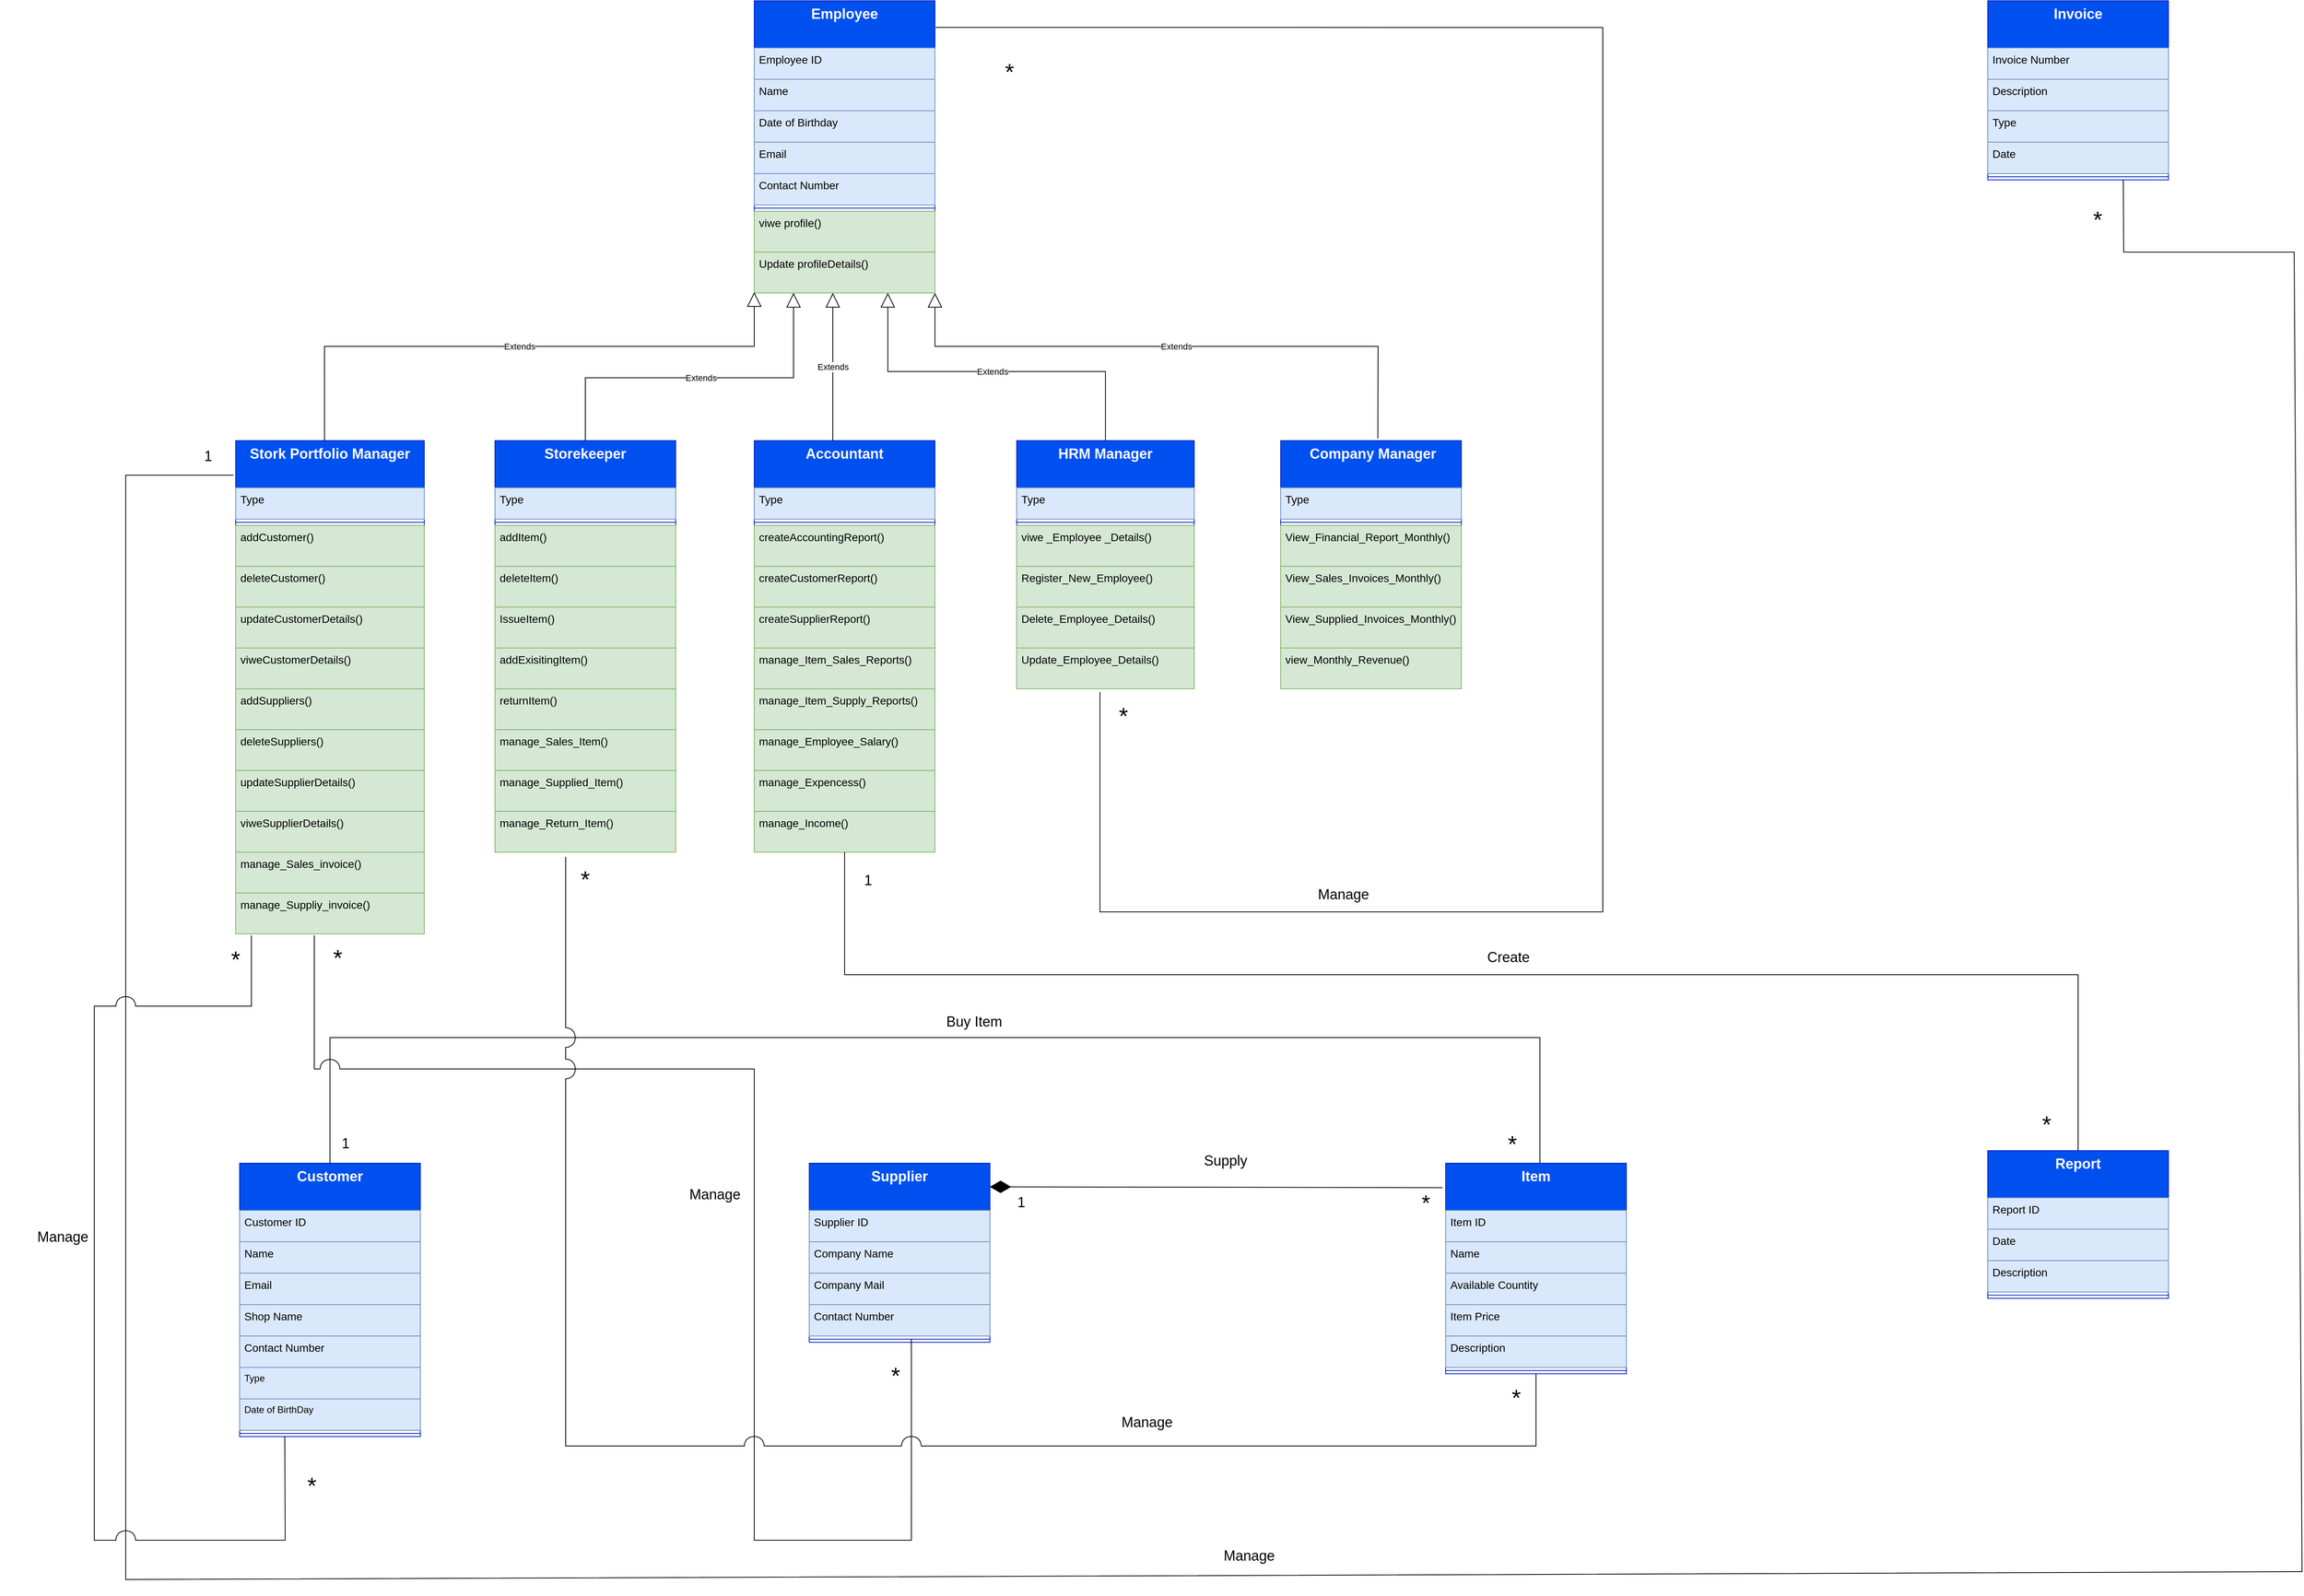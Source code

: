 <mxfile version="21.8.2" type="device">
  <diagram id="C5RBs43oDa-KdzZeNtuy" name="Page-1">
    <mxGraphModel dx="2534" dy="484" grid="1" gridSize="10" guides="1" tooltips="1" connect="1" arrows="1" fold="1" page="1" pageScale="1" pageWidth="827" pageHeight="1169" math="0" shadow="0">
      <root>
        <mxCell id="WIyWlLk6GJQsqaUBKTNV-0" />
        <mxCell id="WIyWlLk6GJQsqaUBKTNV-1" parent="WIyWlLk6GJQsqaUBKTNV-0" />
        <mxCell id="eBobTmxXLlYpA4NwHMxa-180" value="" style="group" vertex="1" connectable="0" parent="WIyWlLk6GJQsqaUBKTNV-1">
          <mxGeometry x="-880" y="80" width="2930" height="2030" as="geometry" />
        </mxCell>
        <mxCell id="eBobTmxXLlYpA4NwHMxa-0" value="&lt;font style=&quot;font-size: 18px;&quot;&gt;Employee&lt;/font&gt;" style="swimlane;fontStyle=1;align=center;verticalAlign=top;childLayout=stackLayout;horizontal=1;startSize=60;horizontalStack=0;resizeParent=1;resizeParentMax=0;resizeLast=0;collapsible=1;marginBottom=0;whiteSpace=wrap;html=1;fillColor=#0050ef;strokeColor=#001DBC;fontColor=#ffffff;" vertex="1" parent="eBobTmxXLlYpA4NwHMxa-180">
          <mxGeometry x="960" width="230" height="372" as="geometry" />
        </mxCell>
        <mxCell id="eBobTmxXLlYpA4NwHMxa-4" value="&lt;font style=&quot;font-size: 14px;&quot;&gt;Employee ID&lt;/font&gt;" style="text;strokeColor=#6c8ebf;fillColor=#dae8fc;align=left;verticalAlign=top;spacingLeft=4;spacingRight=4;overflow=hidden;rotatable=0;points=[[0,0.5],[1,0.5]];portConstraint=eastwest;whiteSpace=wrap;html=1;" vertex="1" parent="eBobTmxXLlYpA4NwHMxa-0">
          <mxGeometry y="60" width="230" height="40" as="geometry" />
        </mxCell>
        <mxCell id="eBobTmxXLlYpA4NwHMxa-1" value="&lt;font style=&quot;font-size: 14px;&quot;&gt;Name&lt;/font&gt;" style="text;strokeColor=#6c8ebf;fillColor=#dae8fc;align=left;verticalAlign=top;spacingLeft=4;spacingRight=4;overflow=hidden;rotatable=0;points=[[0,0.5],[1,0.5]];portConstraint=eastwest;whiteSpace=wrap;html=1;" vertex="1" parent="eBobTmxXLlYpA4NwHMxa-0">
          <mxGeometry y="100" width="230" height="40" as="geometry" />
        </mxCell>
        <mxCell id="eBobTmxXLlYpA4NwHMxa-6" value="&lt;font style=&quot;font-size: 14px;&quot;&gt;Date of Birthday&lt;/font&gt;" style="text;strokeColor=#6c8ebf;fillColor=#dae8fc;align=left;verticalAlign=top;spacingLeft=4;spacingRight=4;overflow=hidden;rotatable=0;points=[[0,0.5],[1,0.5]];portConstraint=eastwest;whiteSpace=wrap;html=1;" vertex="1" parent="eBobTmxXLlYpA4NwHMxa-0">
          <mxGeometry y="140" width="230" height="40" as="geometry" />
        </mxCell>
        <mxCell id="eBobTmxXLlYpA4NwHMxa-5" value="&lt;font style=&quot;font-size: 14px;&quot;&gt;Email&lt;/font&gt;" style="text;strokeColor=#6c8ebf;fillColor=#dae8fc;align=left;verticalAlign=top;spacingLeft=4;spacingRight=4;overflow=hidden;rotatable=0;points=[[0,0.5],[1,0.5]];portConstraint=eastwest;whiteSpace=wrap;html=1;" vertex="1" parent="eBobTmxXLlYpA4NwHMxa-0">
          <mxGeometry y="180" width="230" height="40" as="geometry" />
        </mxCell>
        <mxCell id="eBobTmxXLlYpA4NwHMxa-7" value="&lt;font style=&quot;font-size: 14px;&quot;&gt;Contact Number&lt;/font&gt;" style="text;strokeColor=#6c8ebf;fillColor=#dae8fc;align=left;verticalAlign=top;spacingLeft=4;spacingRight=4;overflow=hidden;rotatable=0;points=[[0,0.5],[1,0.5]];portConstraint=eastwest;whiteSpace=wrap;html=1;" vertex="1" parent="eBobTmxXLlYpA4NwHMxa-0">
          <mxGeometry y="220" width="230" height="40" as="geometry" />
        </mxCell>
        <mxCell id="eBobTmxXLlYpA4NwHMxa-2" value="" style="line;strokeWidth=1;fillColor=none;align=left;verticalAlign=middle;spacingTop=-1;spacingLeft=3;spacingRight=3;rotatable=0;labelPosition=right;points=[];portConstraint=eastwest;strokeColor=inherit;" vertex="1" parent="eBobTmxXLlYpA4NwHMxa-0">
          <mxGeometry y="260" width="230" height="8" as="geometry" />
        </mxCell>
        <mxCell id="eBobTmxXLlYpA4NwHMxa-3" value="&lt;span style=&quot;font-size: 14px;&quot;&gt;viwe profile()&lt;/span&gt;" style="text;strokeColor=#82b366;fillColor=#d5e8d4;align=left;verticalAlign=top;spacingLeft=4;spacingRight=4;overflow=hidden;rotatable=0;points=[[0,0.5],[1,0.5]];portConstraint=eastwest;whiteSpace=wrap;html=1;" vertex="1" parent="eBobTmxXLlYpA4NwHMxa-0">
          <mxGeometry y="268" width="230" height="52" as="geometry" />
        </mxCell>
        <mxCell id="eBobTmxXLlYpA4NwHMxa-51" value="&lt;font style=&quot;font-size: 14px;&quot;&gt;Update profileDetails()&lt;/font&gt;" style="text;strokeColor=#82b366;fillColor=#d5e8d4;align=left;verticalAlign=top;spacingLeft=4;spacingRight=4;overflow=hidden;rotatable=0;points=[[0,0.5],[1,0.5]];portConstraint=eastwest;whiteSpace=wrap;html=1;" vertex="1" parent="eBobTmxXLlYpA4NwHMxa-0">
          <mxGeometry y="320" width="230" height="52" as="geometry" />
        </mxCell>
        <mxCell id="eBobTmxXLlYpA4NwHMxa-10" value="&lt;font style=&quot;font-size: 18px;&quot;&gt;HRM Manager&lt;/font&gt;" style="swimlane;fontStyle=1;align=center;verticalAlign=top;childLayout=stackLayout;horizontal=1;startSize=60;horizontalStack=0;resizeParent=1;resizeParentMax=0;resizeLast=0;collapsible=1;marginBottom=0;whiteSpace=wrap;html=1;fillColor=#0050ef;strokeColor=#001DBC;fontColor=#ffffff;" vertex="1" parent="eBobTmxXLlYpA4NwHMxa-180">
          <mxGeometry x="1294" y="560" width="226" height="316" as="geometry" />
        </mxCell>
        <mxCell id="eBobTmxXLlYpA4NwHMxa-15" value="&lt;font style=&quot;font-size: 14px;&quot;&gt;Type&lt;/font&gt;" style="text;strokeColor=#6c8ebf;fillColor=#dae8fc;align=left;verticalAlign=top;spacingLeft=4;spacingRight=4;overflow=hidden;rotatable=0;points=[[0,0.5],[1,0.5]];portConstraint=eastwest;whiteSpace=wrap;html=1;" vertex="1" parent="eBobTmxXLlYpA4NwHMxa-10">
          <mxGeometry y="60" width="226" height="40" as="geometry" />
        </mxCell>
        <mxCell id="eBobTmxXLlYpA4NwHMxa-16" value="" style="line;strokeWidth=1;fillColor=none;align=left;verticalAlign=middle;spacingTop=-1;spacingLeft=3;spacingRight=3;rotatable=0;labelPosition=right;points=[];portConstraint=eastwest;strokeColor=inherit;" vertex="1" parent="eBobTmxXLlYpA4NwHMxa-10">
          <mxGeometry y="100" width="226" height="8" as="geometry" />
        </mxCell>
        <mxCell id="eBobTmxXLlYpA4NwHMxa-17" value="&lt;font style=&quot;font-size: 14px;&quot;&gt;viwe _Employee _Details()&lt;/font&gt;" style="text;strokeColor=#82b366;fillColor=#d5e8d4;align=left;verticalAlign=top;spacingLeft=4;spacingRight=4;overflow=hidden;rotatable=0;points=[[0,0.5],[1,0.5]];portConstraint=eastwest;whiteSpace=wrap;html=1;" vertex="1" parent="eBobTmxXLlYpA4NwHMxa-10">
          <mxGeometry y="108" width="226" height="52" as="geometry" />
        </mxCell>
        <mxCell id="eBobTmxXLlYpA4NwHMxa-82" value="&lt;font style=&quot;font-size: 14px;&quot;&gt;Register_New_Employee()&lt;/font&gt;" style="text;strokeColor=#82b366;fillColor=#d5e8d4;align=left;verticalAlign=top;spacingLeft=4;spacingRight=4;overflow=hidden;rotatable=0;points=[[0,0.5],[1,0.5]];portConstraint=eastwest;whiteSpace=wrap;html=1;" vertex="1" parent="eBobTmxXLlYpA4NwHMxa-10">
          <mxGeometry y="160" width="226" height="52" as="geometry" />
        </mxCell>
        <mxCell id="eBobTmxXLlYpA4NwHMxa-81" value="&lt;font style=&quot;font-size: 14px;&quot;&gt;Delete_Employee_Details()&lt;/font&gt;" style="text;strokeColor=#82b366;fillColor=#d5e8d4;align=left;verticalAlign=top;spacingLeft=4;spacingRight=4;overflow=hidden;rotatable=0;points=[[0,0.5],[1,0.5]];portConstraint=eastwest;whiteSpace=wrap;html=1;" vertex="1" parent="eBobTmxXLlYpA4NwHMxa-10">
          <mxGeometry y="212" width="226" height="52" as="geometry" />
        </mxCell>
        <mxCell id="eBobTmxXLlYpA4NwHMxa-80" value="&lt;font style=&quot;font-size: 14px;&quot;&gt;Update_Employee_Details()&lt;/font&gt;" style="text;strokeColor=#82b366;fillColor=#d5e8d4;align=left;verticalAlign=top;spacingLeft=4;spacingRight=4;overflow=hidden;rotatable=0;points=[[0,0.5],[1,0.5]];portConstraint=eastwest;whiteSpace=wrap;html=1;" vertex="1" parent="eBobTmxXLlYpA4NwHMxa-10">
          <mxGeometry y="264" width="226" height="52" as="geometry" />
        </mxCell>
        <mxCell id="eBobTmxXLlYpA4NwHMxa-18" value="&lt;font style=&quot;font-size: 18px;&quot;&gt;&amp;nbsp;Company Manager&lt;/font&gt;" style="swimlane;fontStyle=1;align=center;verticalAlign=top;childLayout=stackLayout;horizontal=1;startSize=60;horizontalStack=0;resizeParent=1;resizeParentMax=0;resizeLast=0;collapsible=1;marginBottom=0;whiteSpace=wrap;html=1;fillColor=#0050ef;strokeColor=#001DBC;fontColor=#ffffff;" vertex="1" parent="eBobTmxXLlYpA4NwHMxa-180">
          <mxGeometry x="1630" y="560" width="230" height="316" as="geometry" />
        </mxCell>
        <mxCell id="eBobTmxXLlYpA4NwHMxa-23" value="&lt;font style=&quot;font-size: 14px;&quot;&gt;Type&lt;/font&gt;" style="text;strokeColor=#6c8ebf;fillColor=#dae8fc;align=left;verticalAlign=top;spacingLeft=4;spacingRight=4;overflow=hidden;rotatable=0;points=[[0,0.5],[1,0.5]];portConstraint=eastwest;whiteSpace=wrap;html=1;" vertex="1" parent="eBobTmxXLlYpA4NwHMxa-18">
          <mxGeometry y="60" width="230" height="40" as="geometry" />
        </mxCell>
        <mxCell id="eBobTmxXLlYpA4NwHMxa-24" value="" style="line;strokeWidth=1;fillColor=none;align=left;verticalAlign=middle;spacingTop=-1;spacingLeft=3;spacingRight=3;rotatable=0;labelPosition=right;points=[];portConstraint=eastwest;strokeColor=inherit;" vertex="1" parent="eBobTmxXLlYpA4NwHMxa-18">
          <mxGeometry y="100" width="230" height="8" as="geometry" />
        </mxCell>
        <mxCell id="eBobTmxXLlYpA4NwHMxa-25" value="&lt;font style=&quot;font-size: 14px;&quot;&gt;View_Financial_Report_Monthly()&lt;/font&gt;" style="text;strokeColor=#82b366;fillColor=#d5e8d4;align=left;verticalAlign=top;spacingLeft=4;spacingRight=4;overflow=hidden;rotatable=0;points=[[0,0.5],[1,0.5]];portConstraint=eastwest;whiteSpace=wrap;html=1;" vertex="1" parent="eBobTmxXLlYpA4NwHMxa-18">
          <mxGeometry y="108" width="230" height="52" as="geometry" />
        </mxCell>
        <mxCell id="eBobTmxXLlYpA4NwHMxa-87" value="&lt;font style=&quot;font-size: 14px;&quot;&gt;View_Sales_Invoices_Monthly()&amp;nbsp;&lt;/font&gt;" style="text;strokeColor=#82b366;fillColor=#d5e8d4;align=left;verticalAlign=top;spacingLeft=4;spacingRight=4;overflow=hidden;rotatable=0;points=[[0,0.5],[1,0.5]];portConstraint=eastwest;whiteSpace=wrap;html=1;" vertex="1" parent="eBobTmxXLlYpA4NwHMxa-18">
          <mxGeometry y="160" width="230" height="52" as="geometry" />
        </mxCell>
        <mxCell id="eBobTmxXLlYpA4NwHMxa-86" value="&lt;font style=&quot;font-size: 14px;&quot;&gt;View_Supplied_Invoices_Monthly()&amp;nbsp;&lt;/font&gt;" style="text;strokeColor=#82b366;fillColor=#d5e8d4;align=left;verticalAlign=top;spacingLeft=4;spacingRight=4;overflow=hidden;rotatable=0;points=[[0,0.5],[1,0.5]];portConstraint=eastwest;whiteSpace=wrap;html=1;" vertex="1" parent="eBobTmxXLlYpA4NwHMxa-18">
          <mxGeometry y="212" width="230" height="52" as="geometry" />
        </mxCell>
        <mxCell id="eBobTmxXLlYpA4NwHMxa-85" value="&lt;font style=&quot;font-size: 14px;&quot;&gt;view_Monthly_Revenue()&lt;/font&gt;" style="text;strokeColor=#82b366;fillColor=#d5e8d4;align=left;verticalAlign=top;spacingLeft=4;spacingRight=4;overflow=hidden;rotatable=0;points=[[0,0.5],[1,0.5]];portConstraint=eastwest;whiteSpace=wrap;html=1;" vertex="1" parent="eBobTmxXLlYpA4NwHMxa-18">
          <mxGeometry y="264" width="230" height="52" as="geometry" />
        </mxCell>
        <mxCell id="eBobTmxXLlYpA4NwHMxa-26" value="&lt;font style=&quot;font-size: 18px;&quot;&gt;Storekeeper&lt;/font&gt;" style="swimlane;fontStyle=1;align=center;verticalAlign=top;childLayout=stackLayout;horizontal=1;startSize=60;horizontalStack=0;resizeParent=1;resizeParentMax=0;resizeLast=0;collapsible=1;marginBottom=0;whiteSpace=wrap;html=1;fillColor=#0050ef;strokeColor=#001DBC;fontColor=#ffffff;" vertex="1" parent="eBobTmxXLlYpA4NwHMxa-180">
          <mxGeometry x="630" y="560" width="230" height="524" as="geometry" />
        </mxCell>
        <mxCell id="eBobTmxXLlYpA4NwHMxa-31" value="&lt;font style=&quot;font-size: 14px;&quot;&gt;Type&lt;/font&gt;" style="text;strokeColor=#6c8ebf;fillColor=#dae8fc;align=left;verticalAlign=top;spacingLeft=4;spacingRight=4;overflow=hidden;rotatable=0;points=[[0,0.5],[1,0.5]];portConstraint=eastwest;whiteSpace=wrap;html=1;" vertex="1" parent="eBobTmxXLlYpA4NwHMxa-26">
          <mxGeometry y="60" width="230" height="40" as="geometry" />
        </mxCell>
        <mxCell id="eBobTmxXLlYpA4NwHMxa-32" value="" style="line;strokeWidth=1;fillColor=none;align=left;verticalAlign=middle;spacingTop=-1;spacingLeft=3;spacingRight=3;rotatable=0;labelPosition=right;points=[];portConstraint=eastwest;strokeColor=inherit;" vertex="1" parent="eBobTmxXLlYpA4NwHMxa-26">
          <mxGeometry y="100" width="230" height="8" as="geometry" />
        </mxCell>
        <mxCell id="eBobTmxXLlYpA4NwHMxa-33" value="&lt;font style=&quot;font-size: 14px;&quot;&gt;addItem()&lt;/font&gt;" style="text;strokeColor=#82b366;fillColor=#d5e8d4;align=left;verticalAlign=top;spacingLeft=4;spacingRight=4;overflow=hidden;rotatable=0;points=[[0,0.5],[1,0.5]];portConstraint=eastwest;whiteSpace=wrap;html=1;" vertex="1" parent="eBobTmxXLlYpA4NwHMxa-26">
          <mxGeometry y="108" width="230" height="52" as="geometry" />
        </mxCell>
        <mxCell id="eBobTmxXLlYpA4NwHMxa-75" value="&lt;font style=&quot;font-size: 14px;&quot;&gt;deleteItem()&lt;/font&gt;" style="text;strokeColor=#82b366;fillColor=#d5e8d4;align=left;verticalAlign=top;spacingLeft=4;spacingRight=4;overflow=hidden;rotatable=0;points=[[0,0.5],[1,0.5]];portConstraint=eastwest;whiteSpace=wrap;html=1;" vertex="1" parent="eBobTmxXLlYpA4NwHMxa-26">
          <mxGeometry y="160" width="230" height="52" as="geometry" />
        </mxCell>
        <mxCell id="eBobTmxXLlYpA4NwHMxa-74" value="&lt;font style=&quot;font-size: 14px;&quot;&gt;IssueItem()&lt;/font&gt;" style="text;strokeColor=#82b366;fillColor=#d5e8d4;align=left;verticalAlign=top;spacingLeft=4;spacingRight=4;overflow=hidden;rotatable=0;points=[[0,0.5],[1,0.5]];portConstraint=eastwest;whiteSpace=wrap;html=1;" vertex="1" parent="eBobTmxXLlYpA4NwHMxa-26">
          <mxGeometry y="212" width="230" height="52" as="geometry" />
        </mxCell>
        <mxCell id="eBobTmxXLlYpA4NwHMxa-73" value="&lt;font style=&quot;font-size: 14px;&quot;&gt;addExisitingItem()&lt;/font&gt;" style="text;strokeColor=#82b366;fillColor=#d5e8d4;align=left;verticalAlign=top;spacingLeft=4;spacingRight=4;overflow=hidden;rotatable=0;points=[[0,0.5],[1,0.5]];portConstraint=eastwest;whiteSpace=wrap;html=1;" vertex="1" parent="eBobTmxXLlYpA4NwHMxa-26">
          <mxGeometry y="264" width="230" height="52" as="geometry" />
        </mxCell>
        <mxCell id="eBobTmxXLlYpA4NwHMxa-72" value="&lt;font style=&quot;font-size: 14px;&quot;&gt;returnItem()&lt;/font&gt;" style="text;strokeColor=#82b366;fillColor=#d5e8d4;align=left;verticalAlign=top;spacingLeft=4;spacingRight=4;overflow=hidden;rotatable=0;points=[[0,0.5],[1,0.5]];portConstraint=eastwest;whiteSpace=wrap;html=1;" vertex="1" parent="eBobTmxXLlYpA4NwHMxa-26">
          <mxGeometry y="316" width="230" height="52" as="geometry" />
        </mxCell>
        <mxCell id="eBobTmxXLlYpA4NwHMxa-93" value="&lt;font style=&quot;font-size: 14px;&quot;&gt;manage_Sales_Item()&lt;/font&gt;" style="text;strokeColor=#82b366;fillColor=#d5e8d4;align=left;verticalAlign=top;spacingLeft=4;spacingRight=4;overflow=hidden;rotatable=0;points=[[0,0.5],[1,0.5]];portConstraint=eastwest;whiteSpace=wrap;html=1;" vertex="1" parent="eBobTmxXLlYpA4NwHMxa-26">
          <mxGeometry y="368" width="230" height="52" as="geometry" />
        </mxCell>
        <mxCell id="eBobTmxXLlYpA4NwHMxa-92" value="&lt;font style=&quot;font-size: 14px;&quot;&gt;manage_Supplied_Item()&lt;/font&gt;" style="text;strokeColor=#82b366;fillColor=#d5e8d4;align=left;verticalAlign=top;spacingLeft=4;spacingRight=4;overflow=hidden;rotatable=0;points=[[0,0.5],[1,0.5]];portConstraint=eastwest;whiteSpace=wrap;html=1;" vertex="1" parent="eBobTmxXLlYpA4NwHMxa-26">
          <mxGeometry y="420" width="230" height="52" as="geometry" />
        </mxCell>
        <mxCell id="eBobTmxXLlYpA4NwHMxa-91" value="&lt;font style=&quot;font-size: 14px;&quot;&gt;manage_Return_Item()&lt;/font&gt;" style="text;strokeColor=#82b366;fillColor=#d5e8d4;align=left;verticalAlign=top;spacingLeft=4;spacingRight=4;overflow=hidden;rotatable=0;points=[[0,0.5],[1,0.5]];portConstraint=eastwest;whiteSpace=wrap;html=1;" vertex="1" parent="eBobTmxXLlYpA4NwHMxa-26">
          <mxGeometry y="472" width="230" height="52" as="geometry" />
        </mxCell>
        <mxCell id="eBobTmxXLlYpA4NwHMxa-34" value="&lt;font style=&quot;font-size: 18px;&quot;&gt;Accountant&lt;/font&gt;" style="swimlane;fontStyle=1;align=center;verticalAlign=top;childLayout=stackLayout;horizontal=1;startSize=60;horizontalStack=0;resizeParent=1;resizeParentMax=0;resizeLast=0;collapsible=1;marginBottom=0;whiteSpace=wrap;html=1;fillColor=#0050ef;strokeColor=#001DBC;fontColor=#ffffff;" vertex="1" parent="eBobTmxXLlYpA4NwHMxa-180">
          <mxGeometry x="960" y="560" width="230" height="524" as="geometry" />
        </mxCell>
        <mxCell id="eBobTmxXLlYpA4NwHMxa-39" value="&lt;font style=&quot;font-size: 14px;&quot;&gt;Type&lt;/font&gt;" style="text;strokeColor=#6c8ebf;fillColor=#dae8fc;align=left;verticalAlign=top;spacingLeft=4;spacingRight=4;overflow=hidden;rotatable=0;points=[[0,0.5],[1,0.5]];portConstraint=eastwest;whiteSpace=wrap;html=1;" vertex="1" parent="eBobTmxXLlYpA4NwHMxa-34">
          <mxGeometry y="60" width="230" height="40" as="geometry" />
        </mxCell>
        <mxCell id="eBobTmxXLlYpA4NwHMxa-40" value="" style="line;strokeWidth=1;fillColor=none;align=left;verticalAlign=middle;spacingTop=-1;spacingLeft=3;spacingRight=3;rotatable=0;labelPosition=right;points=[];portConstraint=eastwest;strokeColor=inherit;" vertex="1" parent="eBobTmxXLlYpA4NwHMxa-34">
          <mxGeometry y="100" width="230" height="8" as="geometry" />
        </mxCell>
        <mxCell id="eBobTmxXLlYpA4NwHMxa-41" value="&lt;font style=&quot;font-size: 14px;&quot;&gt;createAccountingReport()&lt;/font&gt;" style="text;strokeColor=#82b366;fillColor=#d5e8d4;align=left;verticalAlign=top;spacingLeft=4;spacingRight=4;overflow=hidden;rotatable=0;points=[[0,0.5],[1,0.5]];portConstraint=eastwest;whiteSpace=wrap;html=1;" vertex="1" parent="eBobTmxXLlYpA4NwHMxa-34">
          <mxGeometry y="108" width="230" height="52" as="geometry" />
        </mxCell>
        <mxCell id="eBobTmxXLlYpA4NwHMxa-76" value="&lt;font style=&quot;font-size: 14px;&quot;&gt;createCustomerReport()&lt;/font&gt;" style="text;strokeColor=#82b366;fillColor=#d5e8d4;align=left;verticalAlign=top;spacingLeft=4;spacingRight=4;overflow=hidden;rotatable=0;points=[[0,0.5],[1,0.5]];portConstraint=eastwest;whiteSpace=wrap;html=1;" vertex="1" parent="eBobTmxXLlYpA4NwHMxa-34">
          <mxGeometry y="160" width="230" height="52" as="geometry" />
        </mxCell>
        <mxCell id="eBobTmxXLlYpA4NwHMxa-77" value="&lt;font style=&quot;font-size: 14px;&quot;&gt;createSupplierReport()&lt;/font&gt;" style="text;strokeColor=#82b366;fillColor=#d5e8d4;align=left;verticalAlign=top;spacingLeft=4;spacingRight=4;overflow=hidden;rotatable=0;points=[[0,0.5],[1,0.5]];portConstraint=eastwest;whiteSpace=wrap;html=1;" vertex="1" parent="eBobTmxXLlYpA4NwHMxa-34">
          <mxGeometry y="212" width="230" height="52" as="geometry" />
        </mxCell>
        <mxCell id="eBobTmxXLlYpA4NwHMxa-79" value="&lt;font style=&quot;font-size: 14px;&quot;&gt;manage_Item_Sales_Reports()&lt;/font&gt;" style="text;strokeColor=#82b366;fillColor=#d5e8d4;align=left;verticalAlign=top;spacingLeft=4;spacingRight=4;overflow=hidden;rotatable=0;points=[[0,0.5],[1,0.5]];portConstraint=eastwest;whiteSpace=wrap;html=1;" vertex="1" parent="eBobTmxXLlYpA4NwHMxa-34">
          <mxGeometry y="264" width="230" height="52" as="geometry" />
        </mxCell>
        <mxCell id="eBobTmxXLlYpA4NwHMxa-78" value="&lt;font style=&quot;font-size: 14px;&quot;&gt;manage_Item_Supply_Reports()&lt;/font&gt;" style="text;strokeColor=#82b366;fillColor=#d5e8d4;align=left;verticalAlign=top;spacingLeft=4;spacingRight=4;overflow=hidden;rotatable=0;points=[[0,0.5],[1,0.5]];portConstraint=eastwest;whiteSpace=wrap;html=1;" vertex="1" parent="eBobTmxXLlYpA4NwHMxa-34">
          <mxGeometry y="316" width="230" height="52" as="geometry" />
        </mxCell>
        <mxCell id="eBobTmxXLlYpA4NwHMxa-96" value="&lt;font style=&quot;font-size: 14px;&quot;&gt;manage_Employee_Salary()&lt;/font&gt;" style="text;strokeColor=#82b366;fillColor=#d5e8d4;align=left;verticalAlign=top;spacingLeft=4;spacingRight=4;overflow=hidden;rotatable=0;points=[[0,0.5],[1,0.5]];portConstraint=eastwest;whiteSpace=wrap;html=1;" vertex="1" parent="eBobTmxXLlYpA4NwHMxa-34">
          <mxGeometry y="368" width="230" height="52" as="geometry" />
        </mxCell>
        <mxCell id="eBobTmxXLlYpA4NwHMxa-95" value="&lt;font style=&quot;font-size: 14px;&quot;&gt;manage_Expencess()&lt;/font&gt;" style="text;strokeColor=#82b366;fillColor=#d5e8d4;align=left;verticalAlign=top;spacingLeft=4;spacingRight=4;overflow=hidden;rotatable=0;points=[[0,0.5],[1,0.5]];portConstraint=eastwest;whiteSpace=wrap;html=1;" vertex="1" parent="eBobTmxXLlYpA4NwHMxa-34">
          <mxGeometry y="420" width="230" height="52" as="geometry" />
        </mxCell>
        <mxCell id="eBobTmxXLlYpA4NwHMxa-94" value="&lt;font style=&quot;font-size: 14px;&quot;&gt;manage_Income()&lt;/font&gt;" style="text;strokeColor=#82b366;fillColor=#d5e8d4;align=left;verticalAlign=top;spacingLeft=4;spacingRight=4;overflow=hidden;rotatable=0;points=[[0,0.5],[1,0.5]];portConstraint=eastwest;whiteSpace=wrap;html=1;" vertex="1" parent="eBobTmxXLlYpA4NwHMxa-34">
          <mxGeometry y="472" width="230" height="52" as="geometry" />
        </mxCell>
        <mxCell id="eBobTmxXLlYpA4NwHMxa-42" value="&lt;font style=&quot;font-size: 18px;&quot;&gt;Stork Portfolio Manager&lt;/font&gt;" style="swimlane;fontStyle=1;align=center;verticalAlign=top;childLayout=stackLayout;horizontal=1;startSize=60;horizontalStack=0;resizeParent=1;resizeParentMax=0;resizeLast=0;collapsible=1;marginBottom=0;whiteSpace=wrap;html=1;fillColor=#0050ef;strokeColor=#001DBC;fontColor=#ffffff;" vertex="1" parent="eBobTmxXLlYpA4NwHMxa-180">
          <mxGeometry x="300" y="560" width="240" height="628" as="geometry" />
        </mxCell>
        <mxCell id="eBobTmxXLlYpA4NwHMxa-47" value="&lt;font style=&quot;font-size: 14px;&quot;&gt;Type&lt;/font&gt;" style="text;strokeColor=#6c8ebf;fillColor=#dae8fc;align=left;verticalAlign=top;spacingLeft=4;spacingRight=4;overflow=hidden;rotatable=0;points=[[0,0.5],[1,0.5]];portConstraint=eastwest;whiteSpace=wrap;html=1;" vertex="1" parent="eBobTmxXLlYpA4NwHMxa-42">
          <mxGeometry y="60" width="240" height="40" as="geometry" />
        </mxCell>
        <mxCell id="eBobTmxXLlYpA4NwHMxa-48" value="" style="line;strokeWidth=1;fillColor=none;align=left;verticalAlign=middle;spacingTop=-1;spacingLeft=3;spacingRight=3;rotatable=0;labelPosition=right;points=[];portConstraint=eastwest;strokeColor=inherit;" vertex="1" parent="eBobTmxXLlYpA4NwHMxa-42">
          <mxGeometry y="100" width="240" height="8" as="geometry" />
        </mxCell>
        <mxCell id="eBobTmxXLlYpA4NwHMxa-49" value="&lt;span style=&quot;font-size: 14px;&quot;&gt;addCustomer()&lt;/span&gt;" style="text;strokeColor=#82b366;fillColor=#d5e8d4;align=left;verticalAlign=top;spacingLeft=4;spacingRight=4;overflow=hidden;rotatable=0;points=[[0,0.5],[1,0.5]];portConstraint=eastwest;whiteSpace=wrap;html=1;" vertex="1" parent="eBobTmxXLlYpA4NwHMxa-42">
          <mxGeometry y="108" width="240" height="52" as="geometry" />
        </mxCell>
        <mxCell id="eBobTmxXLlYpA4NwHMxa-61" value="&lt;font style=&quot;font-size: 14px;&quot;&gt;deleteCustomer()&lt;/font&gt;" style="text;strokeColor=#82b366;fillColor=#d5e8d4;align=left;verticalAlign=top;spacingLeft=4;spacingRight=4;overflow=hidden;rotatable=0;points=[[0,0.5],[1,0.5]];portConstraint=eastwest;whiteSpace=wrap;html=1;" vertex="1" parent="eBobTmxXLlYpA4NwHMxa-42">
          <mxGeometry y="160" width="240" height="52" as="geometry" />
        </mxCell>
        <mxCell id="eBobTmxXLlYpA4NwHMxa-60" value="&lt;font style=&quot;font-size: 14px;&quot;&gt;updateCustomerDetails()&lt;/font&gt;" style="text;strokeColor=#82b366;fillColor=#d5e8d4;align=left;verticalAlign=top;spacingLeft=4;spacingRight=4;overflow=hidden;rotatable=0;points=[[0,0.5],[1,0.5]];portConstraint=eastwest;whiteSpace=wrap;html=1;" vertex="1" parent="eBobTmxXLlYpA4NwHMxa-42">
          <mxGeometry y="212" width="240" height="52" as="geometry" />
        </mxCell>
        <mxCell id="eBobTmxXLlYpA4NwHMxa-59" value="&lt;font style=&quot;font-size: 14px;&quot;&gt;viweCustomerDetails()&lt;/font&gt;" style="text;strokeColor=#82b366;fillColor=#d5e8d4;align=left;verticalAlign=top;spacingLeft=4;spacingRight=4;overflow=hidden;rotatable=0;points=[[0,0.5],[1,0.5]];portConstraint=eastwest;whiteSpace=wrap;html=1;" vertex="1" parent="eBobTmxXLlYpA4NwHMxa-42">
          <mxGeometry y="264" width="240" height="52" as="geometry" />
        </mxCell>
        <mxCell id="eBobTmxXLlYpA4NwHMxa-58" value="&lt;font style=&quot;font-size: 14px;&quot;&gt;addSuppliers()&lt;/font&gt;" style="text;strokeColor=#82b366;fillColor=#d5e8d4;align=left;verticalAlign=top;spacingLeft=4;spacingRight=4;overflow=hidden;rotatable=0;points=[[0,0.5],[1,0.5]];portConstraint=eastwest;whiteSpace=wrap;html=1;" vertex="1" parent="eBobTmxXLlYpA4NwHMxa-42">
          <mxGeometry y="316" width="240" height="52" as="geometry" />
        </mxCell>
        <mxCell id="eBobTmxXLlYpA4NwHMxa-66" value="&lt;font style=&quot;font-size: 14px;&quot;&gt;deleteSuppliers()&lt;/font&gt;" style="text;strokeColor=#82b366;fillColor=#d5e8d4;align=left;verticalAlign=top;spacingLeft=4;spacingRight=4;overflow=hidden;rotatable=0;points=[[0,0.5],[1,0.5]];portConstraint=eastwest;whiteSpace=wrap;html=1;" vertex="1" parent="eBobTmxXLlYpA4NwHMxa-42">
          <mxGeometry y="368" width="240" height="52" as="geometry" />
        </mxCell>
        <mxCell id="eBobTmxXLlYpA4NwHMxa-65" value="&lt;font style=&quot;font-size: 14px;&quot;&gt;updateSupplierDetails()&lt;/font&gt;" style="text;strokeColor=#82b366;fillColor=#d5e8d4;align=left;verticalAlign=top;spacingLeft=4;spacingRight=4;overflow=hidden;rotatable=0;points=[[0,0.5],[1,0.5]];portConstraint=eastwest;whiteSpace=wrap;html=1;" vertex="1" parent="eBobTmxXLlYpA4NwHMxa-42">
          <mxGeometry y="420" width="240" height="52" as="geometry" />
        </mxCell>
        <mxCell id="eBobTmxXLlYpA4NwHMxa-64" value="&lt;font style=&quot;font-size: 14px;&quot;&gt;viweSupplierDetails()&lt;/font&gt;" style="text;strokeColor=#82b366;fillColor=#d5e8d4;align=left;verticalAlign=top;spacingLeft=4;spacingRight=4;overflow=hidden;rotatable=0;points=[[0,0.5],[1,0.5]];portConstraint=eastwest;whiteSpace=wrap;html=1;" vertex="1" parent="eBobTmxXLlYpA4NwHMxa-42">
          <mxGeometry y="472" width="240" height="52" as="geometry" />
        </mxCell>
        <mxCell id="eBobTmxXLlYpA4NwHMxa-63" value="&lt;font style=&quot;font-size: 14px;&quot;&gt;manage_Sales_invoice()&lt;/font&gt;" style="text;strokeColor=#82b366;fillColor=#d5e8d4;align=left;verticalAlign=top;spacingLeft=4;spacingRight=4;overflow=hidden;rotatable=0;points=[[0,0.5],[1,0.5]];portConstraint=eastwest;whiteSpace=wrap;html=1;" vertex="1" parent="eBobTmxXLlYpA4NwHMxa-42">
          <mxGeometry y="524" width="240" height="52" as="geometry" />
        </mxCell>
        <mxCell id="eBobTmxXLlYpA4NwHMxa-62" value="&lt;font style=&quot;font-size: 14px;&quot;&gt;manage_Suppliy_invoice()&lt;/font&gt;" style="text;strokeColor=#82b366;fillColor=#d5e8d4;align=left;verticalAlign=top;spacingLeft=4;spacingRight=4;overflow=hidden;rotatable=0;points=[[0,0.5],[1,0.5]];portConstraint=eastwest;whiteSpace=wrap;html=1;" vertex="1" parent="eBobTmxXLlYpA4NwHMxa-42">
          <mxGeometry y="576" width="240" height="52" as="geometry" />
        </mxCell>
        <mxCell id="eBobTmxXLlYpA4NwHMxa-52" value="Extends" style="endArrow=block;endSize=16;endFill=0;html=1;rounded=0;entryX=0.5;entryY=1;entryDx=0;entryDy=0;exitX=0.5;exitY=0;exitDx=0;exitDy=0;jumpStyle=arc;jumpSize=25;" edge="1" parent="eBobTmxXLlYpA4NwHMxa-180" source="eBobTmxXLlYpA4NwHMxa-26">
          <mxGeometry width="160" relative="1" as="geometry">
            <mxPoint x="1010" y="560" as="sourcePoint" />
            <mxPoint x="1010" y="372" as="targetPoint" />
            <Array as="points">
              <mxPoint x="745" y="480" />
              <mxPoint x="1010" y="480" />
            </Array>
          </mxGeometry>
        </mxCell>
        <mxCell id="eBobTmxXLlYpA4NwHMxa-53" value="Extends" style="endArrow=block;endSize=16;endFill=0;html=1;rounded=0;entryX=0.019;entryY=0.981;entryDx=0;entryDy=0;entryPerimeter=0;exitX=0.471;exitY=0;exitDx=0;exitDy=0;exitPerimeter=0;jumpStyle=arc;jumpSize=25;" edge="1" parent="eBobTmxXLlYpA4NwHMxa-180" source="eBobTmxXLlYpA4NwHMxa-42">
          <mxGeometry width="160" relative="1" as="geometry">
            <mxPoint x="400" y="550" as="sourcePoint" />
            <mxPoint x="960" y="371.012" as="targetPoint" />
            <Array as="points">
              <mxPoint x="413" y="440" />
              <mxPoint x="960" y="440" />
            </Array>
          </mxGeometry>
        </mxCell>
        <mxCell id="eBobTmxXLlYpA4NwHMxa-54" value="Extends" style="endArrow=block;endSize=16;endFill=0;html=1;rounded=0;entryX=0.5;entryY=1;entryDx=0;entryDy=0;exitX=0.5;exitY=0;exitDx=0;exitDy=0;jumpStyle=arc;jumpSize=25;" edge="1" parent="eBobTmxXLlYpA4NwHMxa-180">
          <mxGeometry width="160" relative="1" as="geometry">
            <mxPoint x="1060" y="560" as="sourcePoint" />
            <mxPoint x="1060" y="372" as="targetPoint" />
            <Array as="points">
              <mxPoint x="1060" y="450" />
            </Array>
          </mxGeometry>
        </mxCell>
        <mxCell id="eBobTmxXLlYpA4NwHMxa-55" value="Extends" style="endArrow=block;endSize=16;endFill=0;html=1;rounded=0;exitX=0.5;exitY=0;exitDx=0;exitDy=0;jumpStyle=arc;jumpSize=25;" edge="1" parent="eBobTmxXLlYpA4NwHMxa-180" source="eBobTmxXLlYpA4NwHMxa-10">
          <mxGeometry width="160" relative="1" as="geometry">
            <mxPoint x="1407" y="552" as="sourcePoint" />
            <mxPoint x="1130" y="372" as="targetPoint" />
            <Array as="points">
              <mxPoint x="1407" y="472" />
              <mxPoint x="1130" y="472" />
            </Array>
          </mxGeometry>
        </mxCell>
        <mxCell id="eBobTmxXLlYpA4NwHMxa-56" value="Extends" style="endArrow=block;endSize=16;endFill=0;html=1;rounded=0;entryX=1;entryY=1;entryDx=0;entryDy=0;exitX=0.538;exitY=-0.009;exitDx=0;exitDy=0;exitPerimeter=0;jumpStyle=arc;jumpSize=25;" edge="1" parent="eBobTmxXLlYpA4NwHMxa-180" source="eBobTmxXLlYpA4NwHMxa-18" target="eBobTmxXLlYpA4NwHMxa-0">
          <mxGeometry width="160" relative="1" as="geometry">
            <mxPoint x="2132" y="520" as="sourcePoint" />
            <mxPoint x="1040" y="402" as="targetPoint" />
            <Array as="points">
              <mxPoint x="1754" y="440" />
              <mxPoint x="1190" y="440" />
            </Array>
          </mxGeometry>
        </mxCell>
        <mxCell id="eBobTmxXLlYpA4NwHMxa-97" value="&lt;font style=&quot;font-size: 18px;&quot;&gt;Supplier&lt;/font&gt;" style="swimlane;fontStyle=1;align=center;verticalAlign=top;childLayout=stackLayout;horizontal=1;startSize=60;horizontalStack=0;resizeParent=1;resizeParentMax=0;resizeLast=0;collapsible=1;marginBottom=0;whiteSpace=wrap;html=1;fillColor=#0050ef;strokeColor=#001DBC;fontColor=#ffffff;" vertex="1" parent="eBobTmxXLlYpA4NwHMxa-180">
          <mxGeometry x="1030" y="1480" width="230" height="228" as="geometry" />
        </mxCell>
        <mxCell id="eBobTmxXLlYpA4NwHMxa-98" value="&lt;font style=&quot;font-size: 14px;&quot;&gt;Supplier ID&lt;/font&gt;" style="text;strokeColor=#6c8ebf;fillColor=#dae8fc;align=left;verticalAlign=top;spacingLeft=4;spacingRight=4;overflow=hidden;rotatable=0;points=[[0,0.5],[1,0.5]];portConstraint=eastwest;whiteSpace=wrap;html=1;" vertex="1" parent="eBobTmxXLlYpA4NwHMxa-97">
          <mxGeometry y="60" width="230" height="40" as="geometry" />
        </mxCell>
        <mxCell id="eBobTmxXLlYpA4NwHMxa-99" value="&lt;font style=&quot;font-size: 14px;&quot;&gt;Company Name&lt;/font&gt;" style="text;strokeColor=#6c8ebf;fillColor=#dae8fc;align=left;verticalAlign=top;spacingLeft=4;spacingRight=4;overflow=hidden;rotatable=0;points=[[0,0.5],[1,0.5]];portConstraint=eastwest;whiteSpace=wrap;html=1;" vertex="1" parent="eBobTmxXLlYpA4NwHMxa-97">
          <mxGeometry y="100" width="230" height="40" as="geometry" />
        </mxCell>
        <mxCell id="eBobTmxXLlYpA4NwHMxa-100" value="&lt;font style=&quot;font-size: 14px;&quot;&gt;Company Mail&lt;/font&gt;" style="text;strokeColor=#6c8ebf;fillColor=#dae8fc;align=left;verticalAlign=top;spacingLeft=4;spacingRight=4;overflow=hidden;rotatable=0;points=[[0,0.5],[1,0.5]];portConstraint=eastwest;whiteSpace=wrap;html=1;" vertex="1" parent="eBobTmxXLlYpA4NwHMxa-97">
          <mxGeometry y="140" width="230" height="40" as="geometry" />
        </mxCell>
        <mxCell id="eBobTmxXLlYpA4NwHMxa-101" value="&lt;font style=&quot;font-size: 14px;&quot;&gt;Contact Number&lt;/font&gt;" style="text;strokeColor=#6c8ebf;fillColor=#dae8fc;align=left;verticalAlign=top;spacingLeft=4;spacingRight=4;overflow=hidden;rotatable=0;points=[[0,0.5],[1,0.5]];portConstraint=eastwest;whiteSpace=wrap;html=1;" vertex="1" parent="eBobTmxXLlYpA4NwHMxa-97">
          <mxGeometry y="180" width="230" height="40" as="geometry" />
        </mxCell>
        <mxCell id="eBobTmxXLlYpA4NwHMxa-103" value="" style="line;strokeWidth=1;fillColor=none;align=left;verticalAlign=middle;spacingTop=-1;spacingLeft=3;spacingRight=3;rotatable=0;labelPosition=right;points=[];portConstraint=eastwest;strokeColor=inherit;" vertex="1" parent="eBobTmxXLlYpA4NwHMxa-97">
          <mxGeometry y="220" width="230" height="8" as="geometry" />
        </mxCell>
        <mxCell id="eBobTmxXLlYpA4NwHMxa-106" value="&lt;font style=&quot;font-size: 18px;&quot;&gt;Invoice&lt;/font&gt;" style="swimlane;fontStyle=1;align=center;verticalAlign=top;childLayout=stackLayout;horizontal=1;startSize=60;horizontalStack=0;resizeParent=1;resizeParentMax=0;resizeLast=0;collapsible=1;marginBottom=0;whiteSpace=wrap;html=1;fillColor=#0050ef;strokeColor=#001DBC;fontColor=#ffffff;" vertex="1" parent="eBobTmxXLlYpA4NwHMxa-180">
          <mxGeometry x="2530" width="230" height="228" as="geometry" />
        </mxCell>
        <mxCell id="eBobTmxXLlYpA4NwHMxa-107" value="&lt;font style=&quot;font-size: 14px;&quot;&gt;Invoice Number&lt;/font&gt;" style="text;strokeColor=#6c8ebf;fillColor=#dae8fc;align=left;verticalAlign=top;spacingLeft=4;spacingRight=4;overflow=hidden;rotatable=0;points=[[0,0.5],[1,0.5]];portConstraint=eastwest;whiteSpace=wrap;html=1;" vertex="1" parent="eBobTmxXLlYpA4NwHMxa-106">
          <mxGeometry y="60" width="230" height="40" as="geometry" />
        </mxCell>
        <mxCell id="eBobTmxXLlYpA4NwHMxa-108" value="&lt;font style=&quot;font-size: 14px;&quot;&gt;Description&lt;/font&gt;" style="text;strokeColor=#6c8ebf;fillColor=#dae8fc;align=left;verticalAlign=top;spacingLeft=4;spacingRight=4;overflow=hidden;rotatable=0;points=[[0,0.5],[1,0.5]];portConstraint=eastwest;whiteSpace=wrap;html=1;" vertex="1" parent="eBobTmxXLlYpA4NwHMxa-106">
          <mxGeometry y="100" width="230" height="40" as="geometry" />
        </mxCell>
        <mxCell id="eBobTmxXLlYpA4NwHMxa-109" value="&lt;font style=&quot;font-size: 14px;&quot;&gt;Type&lt;/font&gt;" style="text;strokeColor=#6c8ebf;fillColor=#dae8fc;align=left;verticalAlign=top;spacingLeft=4;spacingRight=4;overflow=hidden;rotatable=0;points=[[0,0.5],[1,0.5]];portConstraint=eastwest;whiteSpace=wrap;html=1;" vertex="1" parent="eBobTmxXLlYpA4NwHMxa-106">
          <mxGeometry y="140" width="230" height="40" as="geometry" />
        </mxCell>
        <mxCell id="eBobTmxXLlYpA4NwHMxa-110" value="&lt;font style=&quot;font-size: 14px;&quot;&gt;Date&lt;/font&gt;" style="text;strokeColor=#6c8ebf;fillColor=#dae8fc;align=left;verticalAlign=top;spacingLeft=4;spacingRight=4;overflow=hidden;rotatable=0;points=[[0,0.5],[1,0.5]];portConstraint=eastwest;whiteSpace=wrap;html=1;" vertex="1" parent="eBobTmxXLlYpA4NwHMxa-106">
          <mxGeometry y="180" width="230" height="40" as="geometry" />
        </mxCell>
        <mxCell id="eBobTmxXLlYpA4NwHMxa-112" value="" style="line;strokeWidth=1;fillColor=none;align=left;verticalAlign=middle;spacingTop=-1;spacingLeft=3;spacingRight=3;rotatable=0;labelPosition=right;points=[];portConstraint=eastwest;strokeColor=inherit;" vertex="1" parent="eBobTmxXLlYpA4NwHMxa-106">
          <mxGeometry y="220" width="230" height="8" as="geometry" />
        </mxCell>
        <mxCell id="eBobTmxXLlYpA4NwHMxa-115" value="&lt;font style=&quot;font-size: 18px;&quot;&gt;Item&lt;/font&gt;" style="swimlane;fontStyle=1;align=center;verticalAlign=top;childLayout=stackLayout;horizontal=1;startSize=60;horizontalStack=0;resizeParent=1;resizeParentMax=0;resizeLast=0;collapsible=1;marginBottom=0;whiteSpace=wrap;html=1;fillColor=#0050ef;strokeColor=#001DBC;fontColor=#ffffff;" vertex="1" parent="eBobTmxXLlYpA4NwHMxa-180">
          <mxGeometry x="1840" y="1480" width="230" height="268" as="geometry" />
        </mxCell>
        <mxCell id="eBobTmxXLlYpA4NwHMxa-116" value="&lt;font style=&quot;font-size: 14px;&quot;&gt;Item ID&lt;/font&gt;" style="text;strokeColor=#6c8ebf;fillColor=#dae8fc;align=left;verticalAlign=top;spacingLeft=4;spacingRight=4;overflow=hidden;rotatable=0;points=[[0,0.5],[1,0.5]];portConstraint=eastwest;whiteSpace=wrap;html=1;" vertex="1" parent="eBobTmxXLlYpA4NwHMxa-115">
          <mxGeometry y="60" width="230" height="40" as="geometry" />
        </mxCell>
        <mxCell id="eBobTmxXLlYpA4NwHMxa-117" value="&lt;font style=&quot;font-size: 14px;&quot;&gt;Name&lt;/font&gt;" style="text;strokeColor=#6c8ebf;fillColor=#dae8fc;align=left;verticalAlign=top;spacingLeft=4;spacingRight=4;overflow=hidden;rotatable=0;points=[[0,0.5],[1,0.5]];portConstraint=eastwest;whiteSpace=wrap;html=1;" vertex="1" parent="eBobTmxXLlYpA4NwHMxa-115">
          <mxGeometry y="100" width="230" height="40" as="geometry" />
        </mxCell>
        <mxCell id="eBobTmxXLlYpA4NwHMxa-118" value="&lt;font style=&quot;font-size: 14px;&quot;&gt;Available Countity&lt;/font&gt;" style="text;strokeColor=#6c8ebf;fillColor=#dae8fc;align=left;verticalAlign=top;spacingLeft=4;spacingRight=4;overflow=hidden;rotatable=0;points=[[0,0.5],[1,0.5]];portConstraint=eastwest;whiteSpace=wrap;html=1;" vertex="1" parent="eBobTmxXLlYpA4NwHMxa-115">
          <mxGeometry y="140" width="230" height="40" as="geometry" />
        </mxCell>
        <mxCell id="eBobTmxXLlYpA4NwHMxa-119" value="&lt;font style=&quot;font-size: 14px;&quot;&gt;Item Price&lt;/font&gt;" style="text;strokeColor=#6c8ebf;fillColor=#dae8fc;align=left;verticalAlign=top;spacingLeft=4;spacingRight=4;overflow=hidden;rotatable=0;points=[[0,0.5],[1,0.5]];portConstraint=eastwest;whiteSpace=wrap;html=1;" vertex="1" parent="eBobTmxXLlYpA4NwHMxa-115">
          <mxGeometry y="180" width="230" height="40" as="geometry" />
        </mxCell>
        <mxCell id="eBobTmxXLlYpA4NwHMxa-120" value="&lt;font style=&quot;font-size: 14px;&quot;&gt;Description&lt;/font&gt;" style="text;strokeColor=#6c8ebf;fillColor=#dae8fc;align=left;verticalAlign=top;spacingLeft=4;spacingRight=4;overflow=hidden;rotatable=0;points=[[0,0.5],[1,0.5]];portConstraint=eastwest;whiteSpace=wrap;html=1;" vertex="1" parent="eBobTmxXLlYpA4NwHMxa-115">
          <mxGeometry y="220" width="230" height="40" as="geometry" />
        </mxCell>
        <mxCell id="eBobTmxXLlYpA4NwHMxa-121" value="" style="line;strokeWidth=1;fillColor=none;align=left;verticalAlign=middle;spacingTop=-1;spacingLeft=3;spacingRight=3;rotatable=0;labelPosition=right;points=[];portConstraint=eastwest;strokeColor=inherit;" vertex="1" parent="eBobTmxXLlYpA4NwHMxa-115">
          <mxGeometry y="260" width="230" height="8" as="geometry" />
        </mxCell>
        <mxCell id="eBobTmxXLlYpA4NwHMxa-124" value="&lt;font style=&quot;font-size: 18px;&quot;&gt;Customer&lt;/font&gt;" style="swimlane;fontStyle=1;align=center;verticalAlign=top;childLayout=stackLayout;horizontal=1;startSize=60;horizontalStack=0;resizeParent=1;resizeParentMax=0;resizeLast=0;collapsible=1;marginBottom=0;whiteSpace=wrap;html=1;fillColor=#0050ef;strokeColor=#001DBC;fontColor=#ffffff;" vertex="1" parent="eBobTmxXLlYpA4NwHMxa-180">
          <mxGeometry x="305" y="1480" width="230" height="348" as="geometry" />
        </mxCell>
        <mxCell id="eBobTmxXLlYpA4NwHMxa-125" value="&lt;font style=&quot;font-size: 14px;&quot;&gt;Customer ID&lt;/font&gt;" style="text;strokeColor=#6c8ebf;fillColor=#dae8fc;align=left;verticalAlign=top;spacingLeft=4;spacingRight=4;overflow=hidden;rotatable=0;points=[[0,0.5],[1,0.5]];portConstraint=eastwest;whiteSpace=wrap;html=1;" vertex="1" parent="eBobTmxXLlYpA4NwHMxa-124">
          <mxGeometry y="60" width="230" height="40" as="geometry" />
        </mxCell>
        <mxCell id="eBobTmxXLlYpA4NwHMxa-126" value="&lt;font style=&quot;font-size: 14px;&quot;&gt;Name&lt;/font&gt;" style="text;strokeColor=#6c8ebf;fillColor=#dae8fc;align=left;verticalAlign=top;spacingLeft=4;spacingRight=4;overflow=hidden;rotatable=0;points=[[0,0.5],[1,0.5]];portConstraint=eastwest;whiteSpace=wrap;html=1;" vertex="1" parent="eBobTmxXLlYpA4NwHMxa-124">
          <mxGeometry y="100" width="230" height="40" as="geometry" />
        </mxCell>
        <mxCell id="eBobTmxXLlYpA4NwHMxa-127" value="&lt;font style=&quot;font-size: 14px;&quot;&gt;Email&lt;/font&gt;" style="text;strokeColor=#6c8ebf;fillColor=#dae8fc;align=left;verticalAlign=top;spacingLeft=4;spacingRight=4;overflow=hidden;rotatable=0;points=[[0,0.5],[1,0.5]];portConstraint=eastwest;whiteSpace=wrap;html=1;" vertex="1" parent="eBobTmxXLlYpA4NwHMxa-124">
          <mxGeometry y="140" width="230" height="40" as="geometry" />
        </mxCell>
        <mxCell id="eBobTmxXLlYpA4NwHMxa-128" value="&lt;font style=&quot;font-size: 14px;&quot;&gt;Shop Name&lt;/font&gt;" style="text;strokeColor=#6c8ebf;fillColor=#dae8fc;align=left;verticalAlign=top;spacingLeft=4;spacingRight=4;overflow=hidden;rotatable=0;points=[[0,0.5],[1,0.5]];portConstraint=eastwest;whiteSpace=wrap;html=1;" vertex="1" parent="eBobTmxXLlYpA4NwHMxa-124">
          <mxGeometry y="180" width="230" height="40" as="geometry" />
        </mxCell>
        <mxCell id="eBobTmxXLlYpA4NwHMxa-129" value="&lt;font style=&quot;font-size: 14px;&quot;&gt;Contact Number&lt;/font&gt;" style="text;strokeColor=#6c8ebf;fillColor=#dae8fc;align=left;verticalAlign=top;spacingLeft=4;spacingRight=4;overflow=hidden;rotatable=0;points=[[0,0.5],[1,0.5]];portConstraint=eastwest;whiteSpace=wrap;html=1;" vertex="1" parent="eBobTmxXLlYpA4NwHMxa-124">
          <mxGeometry y="220" width="230" height="40" as="geometry" />
        </mxCell>
        <mxCell id="eBobTmxXLlYpA4NwHMxa-134" value="Type" style="text;strokeColor=#6c8ebf;fillColor=#dae8fc;align=left;verticalAlign=top;spacingLeft=4;spacingRight=4;overflow=hidden;rotatable=0;points=[[0,0.5],[1,0.5]];portConstraint=eastwest;whiteSpace=wrap;html=1;" vertex="1" parent="eBobTmxXLlYpA4NwHMxa-124">
          <mxGeometry y="260" width="230" height="40" as="geometry" />
        </mxCell>
        <mxCell id="eBobTmxXLlYpA4NwHMxa-133" value="Date of BirthDay" style="text;strokeColor=#6c8ebf;fillColor=#dae8fc;align=left;verticalAlign=top;spacingLeft=4;spacingRight=4;overflow=hidden;rotatable=0;points=[[0,0.5],[1,0.5]];portConstraint=eastwest;whiteSpace=wrap;html=1;" vertex="1" parent="eBobTmxXLlYpA4NwHMxa-124">
          <mxGeometry y="300" width="230" height="40" as="geometry" />
        </mxCell>
        <mxCell id="eBobTmxXLlYpA4NwHMxa-130" value="" style="line;strokeWidth=1;fillColor=none;align=left;verticalAlign=middle;spacingTop=-1;spacingLeft=3;spacingRight=3;rotatable=0;labelPosition=right;points=[];portConstraint=eastwest;strokeColor=inherit;" vertex="1" parent="eBobTmxXLlYpA4NwHMxa-124">
          <mxGeometry y="340" width="230" height="8" as="geometry" />
        </mxCell>
        <mxCell id="eBobTmxXLlYpA4NwHMxa-135" value="&lt;font style=&quot;font-size: 18px;&quot;&gt;Report&lt;/font&gt;" style="swimlane;fontStyle=1;align=center;verticalAlign=top;childLayout=stackLayout;horizontal=1;startSize=60;horizontalStack=0;resizeParent=1;resizeParentMax=0;resizeLast=0;collapsible=1;marginBottom=0;whiteSpace=wrap;html=1;fillColor=#0050ef;strokeColor=#001DBC;fontColor=#ffffff;" vertex="1" parent="eBobTmxXLlYpA4NwHMxa-180">
          <mxGeometry x="2530" y="1464" width="230" height="188" as="geometry" />
        </mxCell>
        <mxCell id="eBobTmxXLlYpA4NwHMxa-136" value="&lt;font style=&quot;font-size: 14px;&quot;&gt;Report ID&lt;/font&gt;" style="text;strokeColor=#6c8ebf;fillColor=#dae8fc;align=left;verticalAlign=top;spacingLeft=4;spacingRight=4;overflow=hidden;rotatable=0;points=[[0,0.5],[1,0.5]];portConstraint=eastwest;whiteSpace=wrap;html=1;" vertex="1" parent="eBobTmxXLlYpA4NwHMxa-135">
          <mxGeometry y="60" width="230" height="40" as="geometry" />
        </mxCell>
        <mxCell id="eBobTmxXLlYpA4NwHMxa-137" value="&lt;font style=&quot;font-size: 14px;&quot;&gt;Date&lt;/font&gt;" style="text;strokeColor=#6c8ebf;fillColor=#dae8fc;align=left;verticalAlign=top;spacingLeft=4;spacingRight=4;overflow=hidden;rotatable=0;points=[[0,0.5],[1,0.5]];portConstraint=eastwest;whiteSpace=wrap;html=1;" vertex="1" parent="eBobTmxXLlYpA4NwHMxa-135">
          <mxGeometry y="100" width="230" height="40" as="geometry" />
        </mxCell>
        <mxCell id="eBobTmxXLlYpA4NwHMxa-138" value="&lt;font style=&quot;font-size: 14px;&quot;&gt;Description&lt;/font&gt;" style="text;strokeColor=#6c8ebf;fillColor=#dae8fc;align=left;verticalAlign=top;spacingLeft=4;spacingRight=4;overflow=hidden;rotatable=0;points=[[0,0.5],[1,0.5]];portConstraint=eastwest;whiteSpace=wrap;html=1;" vertex="1" parent="eBobTmxXLlYpA4NwHMxa-135">
          <mxGeometry y="140" width="230" height="40" as="geometry" />
        </mxCell>
        <mxCell id="eBobTmxXLlYpA4NwHMxa-141" value="" style="line;strokeWidth=1;fillColor=none;align=left;verticalAlign=middle;spacingTop=-1;spacingLeft=3;spacingRight=3;rotatable=0;labelPosition=right;points=[];portConstraint=eastwest;strokeColor=inherit;" vertex="1" parent="eBobTmxXLlYpA4NwHMxa-135">
          <mxGeometry y="180" width="230" height="8" as="geometry" />
        </mxCell>
        <mxCell id="eBobTmxXLlYpA4NwHMxa-146" value="" style="endArrow=none;html=1;rounded=0;exitX=0.5;exitY=0;exitDx=0;exitDy=0;jumpStyle=arc;jumpSize=25;" edge="1" parent="eBobTmxXLlYpA4NwHMxa-180" source="eBobTmxXLlYpA4NwHMxa-124">
          <mxGeometry width="50" height="50" relative="1" as="geometry">
            <mxPoint x="1110" y="1680" as="sourcePoint" />
            <mxPoint x="1960" y="1480" as="targetPoint" />
            <Array as="points">
              <mxPoint x="420" y="1320" />
              <mxPoint x="1960" y="1320" />
            </Array>
          </mxGeometry>
        </mxCell>
        <mxCell id="eBobTmxXLlYpA4NwHMxa-148" value="&lt;font style=&quot;font-size: 18px;&quot;&gt;Buy Item&lt;/font&gt;" style="text;html=1;strokeColor=none;fillColor=none;align=center;verticalAlign=middle;whiteSpace=wrap;rounded=0;" vertex="1" parent="eBobTmxXLlYpA4NwHMxa-180">
          <mxGeometry x="1120" y="1280" width="240" height="40" as="geometry" />
        </mxCell>
        <mxCell id="eBobTmxXLlYpA4NwHMxa-149" value="&lt;font style=&quot;font-size: 18px;&quot;&gt;1&lt;/font&gt;" style="text;html=1;strokeColor=none;fillColor=none;align=center;verticalAlign=middle;whiteSpace=wrap;rounded=0;" vertex="1" parent="eBobTmxXLlYpA4NwHMxa-180">
          <mxGeometry x="400" y="1430" width="80" height="50" as="geometry" />
        </mxCell>
        <mxCell id="eBobTmxXLlYpA4NwHMxa-150" value="&lt;font style=&quot;font-size: 30px;&quot;&gt;*&lt;/font&gt;" style="text;html=1;strokeColor=none;fillColor=none;align=center;verticalAlign=middle;whiteSpace=wrap;rounded=0;" vertex="1" parent="eBobTmxXLlYpA4NwHMxa-180">
          <mxGeometry x="1880" y="1425" width="90" height="60" as="geometry" />
        </mxCell>
        <mxCell id="eBobTmxXLlYpA4NwHMxa-151" value="" style="endArrow=diamondThin;endFill=1;endSize=24;html=1;rounded=0;entryX=1;entryY=0.132;entryDx=0;entryDy=0;entryPerimeter=0;exitX=-0.017;exitY=0.116;exitDx=0;exitDy=0;exitPerimeter=0;jumpStyle=arc;jumpSize=25;" edge="1" parent="eBobTmxXLlYpA4NwHMxa-180" source="eBobTmxXLlYpA4NwHMxa-115" target="eBobTmxXLlYpA4NwHMxa-97">
          <mxGeometry width="160" relative="1" as="geometry">
            <mxPoint x="1340" y="1510" as="sourcePoint" />
            <mxPoint x="1500" y="1510" as="targetPoint" />
          </mxGeometry>
        </mxCell>
        <mxCell id="eBobTmxXLlYpA4NwHMxa-152" value="&lt;font style=&quot;font-size: 18px;&quot;&gt;1&lt;/font&gt;" style="text;html=1;strokeColor=none;fillColor=none;align=center;verticalAlign=middle;whiteSpace=wrap;rounded=0;" vertex="1" parent="eBobTmxXLlYpA4NwHMxa-180">
          <mxGeometry x="1260" y="1485" width="80" height="90" as="geometry" />
        </mxCell>
        <mxCell id="eBobTmxXLlYpA4NwHMxa-153" value="&lt;font style=&quot;font-size: 28px;&quot;&gt;*&lt;/font&gt;" style="text;html=1;strokeColor=none;fillColor=none;align=center;verticalAlign=middle;whiteSpace=wrap;rounded=0;" vertex="1" parent="eBobTmxXLlYpA4NwHMxa-180">
          <mxGeometry x="1770" y="1495" width="90" height="70" as="geometry" />
        </mxCell>
        <mxCell id="eBobTmxXLlYpA4NwHMxa-154" value="" style="endArrow=none;html=1;rounded=0;exitX=0.5;exitY=1;exitDx=0;exitDy=0;entryX=0.5;entryY=0;entryDx=0;entryDy=0;jumpStyle=arc;jumpSize=25;" edge="1" parent="eBobTmxXLlYpA4NwHMxa-180" source="eBobTmxXLlYpA4NwHMxa-34" target="eBobTmxXLlYpA4NwHMxa-135">
          <mxGeometry width="50" height="50" relative="1" as="geometry">
            <mxPoint x="1710" y="980" as="sourcePoint" />
            <mxPoint x="1760" y="930" as="targetPoint" />
            <Array as="points">
              <mxPoint x="1075" y="1240" />
              <mxPoint x="2645" y="1240" />
            </Array>
          </mxGeometry>
        </mxCell>
        <mxCell id="eBobTmxXLlYpA4NwHMxa-155" value="&lt;font style=&quot;font-size: 18px;&quot;&gt;Create&lt;/font&gt;" style="text;html=1;strokeColor=none;fillColor=none;align=center;verticalAlign=middle;whiteSpace=wrap;rounded=0;" vertex="1" parent="eBobTmxXLlYpA4NwHMxa-180">
          <mxGeometry x="1840" y="1188" width="160" height="60" as="geometry" />
        </mxCell>
        <mxCell id="eBobTmxXLlYpA4NwHMxa-156" value="" style="endArrow=none;html=1;rounded=0;exitX=-0.012;exitY=0.07;exitDx=0;exitDy=0;exitPerimeter=0;entryX=0.75;entryY=1;entryDx=0;entryDy=0;jumpStyle=arc;jumpSize=25;" edge="1" parent="eBobTmxXLlYpA4NwHMxa-180" source="eBobTmxXLlYpA4NwHMxa-42" target="eBobTmxXLlYpA4NwHMxa-106">
          <mxGeometry width="50" height="50" relative="1" as="geometry">
            <mxPoint x="230" y="1050" as="sourcePoint" />
            <mxPoint x="2670" y="380" as="targetPoint" />
            <Array as="points">
              <mxPoint x="160" y="604" />
              <mxPoint x="160" y="2010" />
              <mxPoint x="2930" y="2000" />
              <mxPoint x="2920" y="320" />
              <mxPoint x="2703" y="320" />
            </Array>
          </mxGeometry>
        </mxCell>
        <mxCell id="eBobTmxXLlYpA4NwHMxa-157" value="&lt;font style=&quot;font-size: 30px;&quot;&gt;*&lt;/font&gt;" style="text;html=1;strokeColor=none;fillColor=none;align=center;verticalAlign=middle;whiteSpace=wrap;rounded=0;" vertex="1" parent="eBobTmxXLlYpA4NwHMxa-180">
          <mxGeometry x="2530" y="1380" width="150" height="100" as="geometry" />
        </mxCell>
        <mxCell id="eBobTmxXLlYpA4NwHMxa-158" value="&lt;font style=&quot;font-size: 18px;&quot;&gt;1&lt;/font&gt;" style="text;html=1;strokeColor=none;fillColor=none;align=center;verticalAlign=middle;whiteSpace=wrap;rounded=0;" vertex="1" parent="eBobTmxXLlYpA4NwHMxa-180">
          <mxGeometry x="1050" y="1070" width="110" height="100" as="geometry" />
        </mxCell>
        <mxCell id="eBobTmxXLlYpA4NwHMxa-159" value="&lt;font style=&quot;font-size: 18px;&quot;&gt;Supply&lt;/font&gt;" style="text;html=1;strokeColor=none;fillColor=none;align=center;verticalAlign=middle;whiteSpace=wrap;rounded=0;" vertex="1" parent="eBobTmxXLlYpA4NwHMxa-180">
          <mxGeometry x="1480" y="1430" width="160" height="94" as="geometry" />
        </mxCell>
        <mxCell id="eBobTmxXLlYpA4NwHMxa-160" value="" style="endArrow=none;html=1;rounded=0;entryX=1.004;entryY=0.091;entryDx=0;entryDy=0;entryPerimeter=0;jumpStyle=arc;jumpSize=25;" edge="1" parent="eBobTmxXLlYpA4NwHMxa-180" target="eBobTmxXLlYpA4NwHMxa-0">
          <mxGeometry width="50" height="50" relative="1" as="geometry">
            <mxPoint x="1400" y="880" as="sourcePoint" />
            <mxPoint x="1310" y="600" as="targetPoint" />
            <Array as="points">
              <mxPoint x="1400" y="1160" />
              <mxPoint x="2040" y="1160" />
              <mxPoint x="2040" y="34" />
            </Array>
          </mxGeometry>
        </mxCell>
        <mxCell id="eBobTmxXLlYpA4NwHMxa-161" value="&lt;font style=&quot;font-size: 18px;&quot;&gt;Manage&lt;/font&gt;" style="text;html=1;strokeColor=none;fillColor=none;align=center;verticalAlign=middle;whiteSpace=wrap;rounded=0;" vertex="1" parent="eBobTmxXLlYpA4NwHMxa-180">
          <mxGeometry x="1630" y="1088" width="160" height="100" as="geometry" />
        </mxCell>
        <mxCell id="eBobTmxXLlYpA4NwHMxa-162" value="&lt;font style=&quot;font-size: 30px;&quot;&gt;*&lt;/font&gt;" style="text;html=1;strokeColor=none;fillColor=none;align=center;verticalAlign=middle;whiteSpace=wrap;rounded=0;" vertex="1" parent="eBobTmxXLlYpA4NwHMxa-180">
          <mxGeometry x="1350" y="860" width="160" height="100" as="geometry" />
        </mxCell>
        <mxCell id="eBobTmxXLlYpA4NwHMxa-163" value="&lt;font style=&quot;font-size: 30px;&quot;&gt;*&lt;/font&gt;" style="text;html=1;strokeColor=none;fillColor=none;align=center;verticalAlign=middle;whiteSpace=wrap;rounded=0;" vertex="1" parent="eBobTmxXLlYpA4NwHMxa-180">
          <mxGeometry x="1200" y="50" width="170" height="80" as="geometry" />
        </mxCell>
        <mxCell id="eBobTmxXLlYpA4NwHMxa-164" value="" style="endArrow=none;html=1;rounded=0;entryX=0.25;entryY=1;entryDx=0;entryDy=0;jumpStyle=arc;jumpSize=25;" edge="1" parent="eBobTmxXLlYpA4NwHMxa-180" target="eBobTmxXLlYpA4NwHMxa-124">
          <mxGeometry width="50" height="50" relative="1" as="geometry">
            <mxPoint x="320" y="1190" as="sourcePoint" />
            <mxPoint x="800" y="1380" as="targetPoint" />
            <Array as="points">
              <mxPoint x="320" y="1280" />
              <mxPoint x="120" y="1280" />
              <mxPoint x="120" y="1960" />
              <mxPoint x="363" y="1960" />
            </Array>
          </mxGeometry>
        </mxCell>
        <mxCell id="eBobTmxXLlYpA4NwHMxa-165" value="" style="endArrow=none;html=1;rounded=0;entryX=0.565;entryY=0.5;entryDx=0;entryDy=0;entryPerimeter=0;jumpStyle=arc;jumpSize=25;" edge="1" parent="eBobTmxXLlYpA4NwHMxa-180" target="eBobTmxXLlYpA4NwHMxa-103">
          <mxGeometry width="50" height="50" relative="1" as="geometry">
            <mxPoint x="400" y="1190" as="sourcePoint" />
            <mxPoint x="800" y="1450" as="targetPoint" />
            <Array as="points">
              <mxPoint x="400" y="1360" />
              <mxPoint x="960" y="1360" />
              <mxPoint x="960" y="1960" />
              <mxPoint x="1160" y="1960" />
            </Array>
          </mxGeometry>
        </mxCell>
        <mxCell id="eBobTmxXLlYpA4NwHMxa-166" value="&lt;font style=&quot;font-size: 30px;&quot;&gt;*&lt;/font&gt;" style="text;html=1;strokeColor=none;fillColor=none;align=center;verticalAlign=middle;whiteSpace=wrap;rounded=0;" vertex="1" parent="eBobTmxXLlYpA4NwHMxa-180">
          <mxGeometry x="360" y="1168" width="140" height="100" as="geometry" />
        </mxCell>
        <mxCell id="eBobTmxXLlYpA4NwHMxa-168" value="&lt;font style=&quot;font-size: 30px;&quot;&gt;*&lt;/font&gt;" style="text;html=1;strokeColor=none;fillColor=none;align=center;verticalAlign=middle;whiteSpace=wrap;rounded=0;" vertex="1" parent="eBobTmxXLlYpA4NwHMxa-180">
          <mxGeometry x="1070" y="1700" width="140" height="100" as="geometry" />
        </mxCell>
        <mxCell id="eBobTmxXLlYpA4NwHMxa-169" value="&lt;font style=&quot;font-size: 30px;&quot;&gt;*&lt;/font&gt;" style="text;html=1;strokeColor=none;fillColor=none;align=center;verticalAlign=middle;whiteSpace=wrap;rounded=0;" vertex="1" parent="eBobTmxXLlYpA4NwHMxa-180">
          <mxGeometry x="230" y="1170" width="140" height="100" as="geometry" />
        </mxCell>
        <mxCell id="eBobTmxXLlYpA4NwHMxa-170" value="&lt;font style=&quot;font-size: 30px;&quot;&gt;*&lt;/font&gt;" style="text;html=1;strokeColor=none;fillColor=none;align=center;verticalAlign=middle;whiteSpace=wrap;rounded=0;" vertex="1" parent="eBobTmxXLlYpA4NwHMxa-180">
          <mxGeometry x="327" y="1840" width="140" height="100" as="geometry" />
        </mxCell>
        <mxCell id="eBobTmxXLlYpA4NwHMxa-171" value="&lt;font style=&quot;font-size: 18px;&quot;&gt;Manage&lt;/font&gt;" style="text;html=1;strokeColor=none;fillColor=none;align=center;verticalAlign=middle;whiteSpace=wrap;rounded=0;" vertex="1" parent="eBobTmxXLlYpA4NwHMxa-180">
          <mxGeometry x="830" y="1470" width="160" height="100" as="geometry" />
        </mxCell>
        <mxCell id="eBobTmxXLlYpA4NwHMxa-172" value="&lt;font style=&quot;font-size: 18px;&quot;&gt;Manage&lt;/font&gt;" style="text;html=1;strokeColor=none;fillColor=none;align=center;verticalAlign=middle;whiteSpace=wrap;rounded=0;" vertex="1" parent="eBobTmxXLlYpA4NwHMxa-180">
          <mxGeometry y="1524" width="160" height="100" as="geometry" />
        </mxCell>
        <mxCell id="eBobTmxXLlYpA4NwHMxa-173" value="" style="endArrow=none;html=1;rounded=0;entryX=0.5;entryY=1;entryDx=0;entryDy=0;jumpStyle=arc;jumpSize=25;" edge="1" parent="eBobTmxXLlYpA4NwHMxa-180" target="eBobTmxXLlYpA4NwHMxa-115">
          <mxGeometry width="50" height="50" relative="1" as="geometry">
            <mxPoint x="720" y="1090" as="sourcePoint" />
            <mxPoint x="1230" y="1350" as="targetPoint" />
            <Array as="points">
              <mxPoint x="720" y="1840" />
              <mxPoint x="1955" y="1840" />
            </Array>
          </mxGeometry>
        </mxCell>
        <mxCell id="eBobTmxXLlYpA4NwHMxa-174" value="&lt;font style=&quot;font-size: 18px;&quot;&gt;Manage&lt;/font&gt;" style="text;html=1;strokeColor=none;fillColor=none;align=center;verticalAlign=middle;whiteSpace=wrap;rounded=0;" vertex="1" parent="eBobTmxXLlYpA4NwHMxa-180">
          <mxGeometry x="1380" y="1760" width="160" height="100" as="geometry" />
        </mxCell>
        <mxCell id="eBobTmxXLlYpA4NwHMxa-175" value="&lt;font style=&quot;font-size: 30px;&quot;&gt;*&lt;/font&gt;" style="text;html=1;strokeColor=none;fillColor=none;align=center;verticalAlign=middle;whiteSpace=wrap;rounded=0;" vertex="1" parent="eBobTmxXLlYpA4NwHMxa-180">
          <mxGeometry x="1860" y="1728" width="140" height="100" as="geometry" />
        </mxCell>
        <mxCell id="eBobTmxXLlYpA4NwHMxa-176" value="&lt;font style=&quot;font-size: 30px;&quot;&gt;*&lt;/font&gt;" style="text;html=1;strokeColor=none;fillColor=none;align=center;verticalAlign=middle;whiteSpace=wrap;rounded=0;" vertex="1" parent="eBobTmxXLlYpA4NwHMxa-180">
          <mxGeometry x="670" y="1068" width="150" height="100" as="geometry" />
        </mxCell>
        <mxCell id="eBobTmxXLlYpA4NwHMxa-177" value="&lt;font style=&quot;font-size: 18px;&quot;&gt;Manage&lt;/font&gt;" style="text;html=1;strokeColor=none;fillColor=none;align=center;verticalAlign=middle;whiteSpace=wrap;rounded=0;" vertex="1" parent="eBobTmxXLlYpA4NwHMxa-180">
          <mxGeometry x="1510" y="1930" width="160" height="100" as="geometry" />
        </mxCell>
        <mxCell id="eBobTmxXLlYpA4NwHMxa-178" value="&lt;font style=&quot;font-size: 30px;&quot;&gt;*&lt;/font&gt;" style="text;html=1;strokeColor=none;fillColor=none;align=center;verticalAlign=middle;whiteSpace=wrap;rounded=0;" vertex="1" parent="eBobTmxXLlYpA4NwHMxa-180">
          <mxGeometry x="2600" y="228" width="140" height="100" as="geometry" />
        </mxCell>
        <mxCell id="eBobTmxXLlYpA4NwHMxa-179" value="&lt;font style=&quot;font-size: 18px;&quot;&gt;1&lt;/font&gt;" style="text;html=1;strokeColor=none;fillColor=none;align=center;verticalAlign=middle;whiteSpace=wrap;rounded=0;" vertex="1" parent="eBobTmxXLlYpA4NwHMxa-180">
          <mxGeometry x="210" y="540" width="110" height="80" as="geometry" />
        </mxCell>
      </root>
    </mxGraphModel>
  </diagram>
</mxfile>
